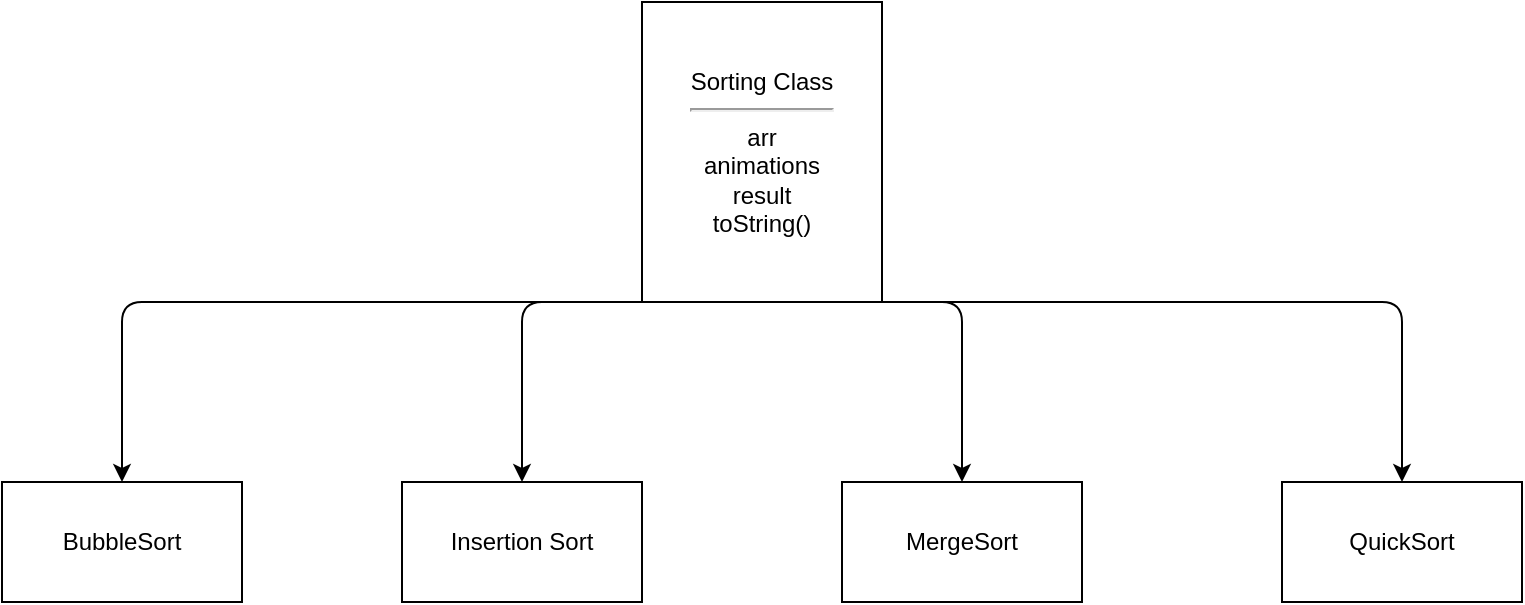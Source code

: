 <mxfile>
    <diagram id="b9cXjSiO6sRkVTvVNRnv" name="Page-1">
        <mxGraphModel dx="1095" dy="512" grid="1" gridSize="10" guides="1" tooltips="1" connect="1" arrows="1" fold="1" page="1" pageScale="1" pageWidth="850" pageHeight="1100" math="0" shadow="0">
            <root>
                <mxCell id="0"/>
                <mxCell id="1" parent="0"/>
                <mxCell id="7" style="edgeStyle=none;html=1;exitX=0.5;exitY=1;exitDx=0;exitDy=0;entryX=0.5;entryY=0;entryDx=0;entryDy=0;" edge="1" parent="1" source="2" target="3">
                    <mxGeometry relative="1" as="geometry">
                        <Array as="points">
                            <mxPoint x="95" y="210"/>
                        </Array>
                    </mxGeometry>
                </mxCell>
                <mxCell id="8" style="edgeStyle=none;html=1;exitX=0.5;exitY=1;exitDx=0;exitDy=0;entryX=0.5;entryY=0;entryDx=0;entryDy=0;" edge="1" parent="1" source="2" target="4">
                    <mxGeometry relative="1" as="geometry">
                        <mxPoint x="420" y="230" as="targetPoint"/>
                        <Array as="points">
                            <mxPoint x="295" y="210"/>
                        </Array>
                    </mxGeometry>
                </mxCell>
                <mxCell id="10" style="edgeStyle=none;html=1;exitX=0.5;exitY=1;exitDx=0;exitDy=0;entryX=0.5;entryY=0;entryDx=0;entryDy=0;" edge="1" parent="1" source="2" target="5">
                    <mxGeometry relative="1" as="geometry">
                        <Array as="points">
                            <mxPoint x="515" y="210"/>
                        </Array>
                    </mxGeometry>
                </mxCell>
                <mxCell id="11" style="edgeStyle=none;html=1;exitX=0.5;exitY=1;exitDx=0;exitDy=0;entryX=0.5;entryY=0;entryDx=0;entryDy=0;" edge="1" parent="1" source="2" target="6">
                    <mxGeometry relative="1" as="geometry">
                        <Array as="points">
                            <mxPoint x="735" y="210"/>
                        </Array>
                    </mxGeometry>
                </mxCell>
                <mxCell id="2" value="Sorting Class&lt;hr&gt;arr&lt;br&gt;animations&lt;br&gt;result&lt;br&gt;toString()" style="whiteSpace=wrap;html=1;" vertex="1" parent="1">
                    <mxGeometry x="355" y="60" width="120" height="150" as="geometry"/>
                </mxCell>
                <mxCell id="3" value="BubbleSort" style="whiteSpace=wrap;html=1;" vertex="1" parent="1">
                    <mxGeometry x="35" y="300" width="120" height="60" as="geometry"/>
                </mxCell>
                <mxCell id="4" value="Insertion Sort" style="whiteSpace=wrap;html=1;" vertex="1" parent="1">
                    <mxGeometry x="235" y="300" width="120" height="60" as="geometry"/>
                </mxCell>
                <mxCell id="5" value="MergeSort" style="whiteSpace=wrap;html=1;" vertex="1" parent="1">
                    <mxGeometry x="455" y="300" width="120" height="60" as="geometry"/>
                </mxCell>
                <mxCell id="6" value="QuickSort" style="whiteSpace=wrap;html=1;" vertex="1" parent="1">
                    <mxGeometry x="675" y="300" width="120" height="60" as="geometry"/>
                </mxCell>
            </root>
        </mxGraphModel>
    </diagram>
</mxfile>